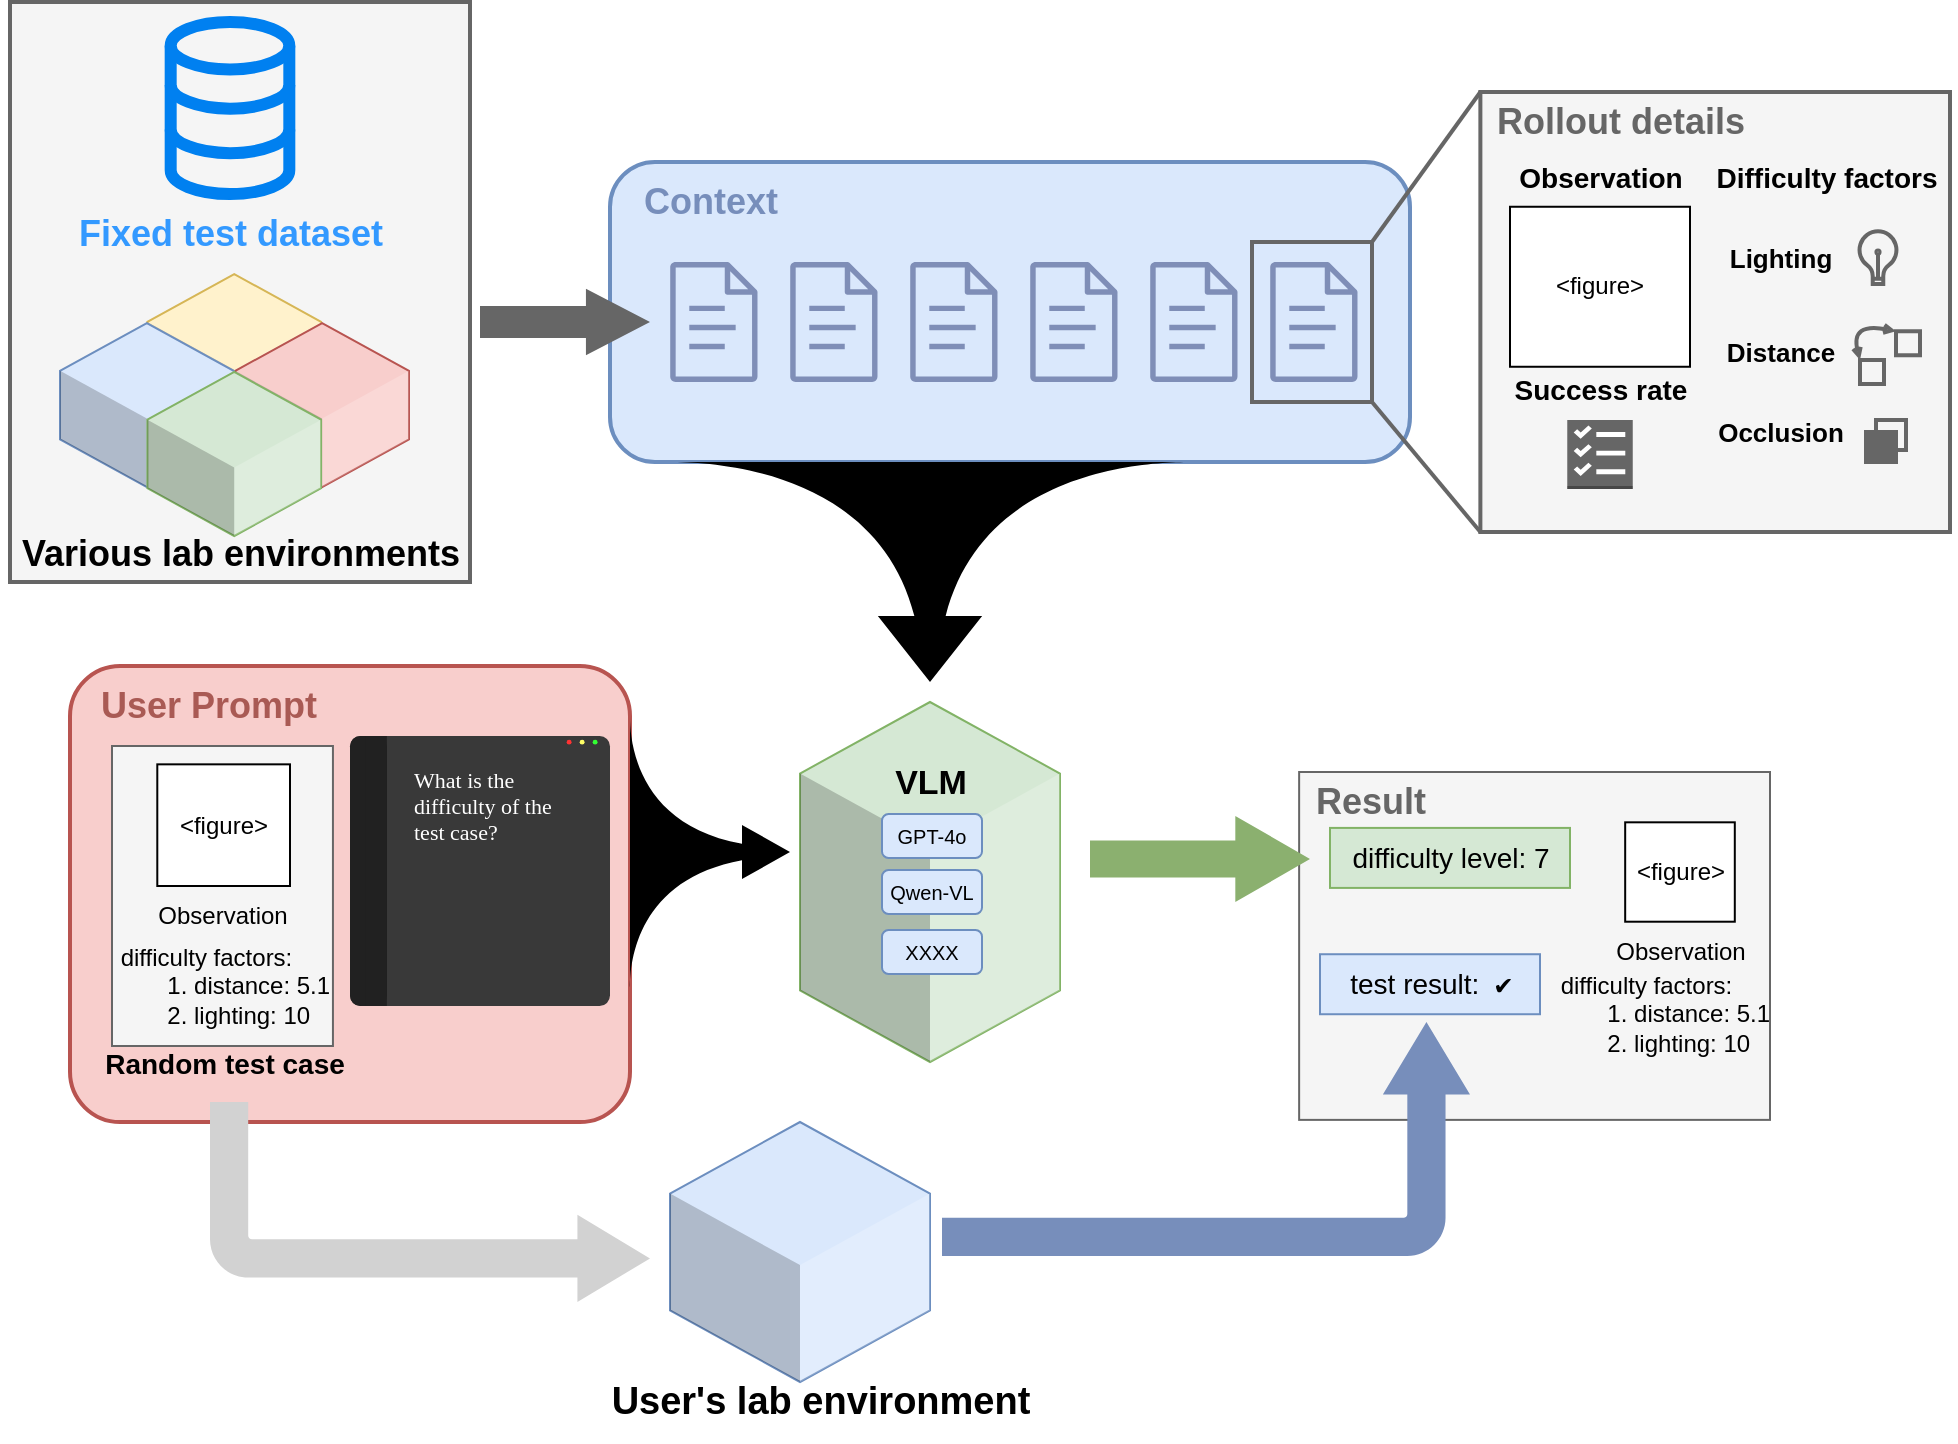 <mxfile version="28.2.1">
  <diagram name="第 1 页" id="pIKOWr3wA6XIwj2baS32">
    <mxGraphModel dx="1103" dy="740" grid="1" gridSize="10" guides="1" tooltips="1" connect="1" arrows="1" fold="1" page="1" pageScale="1" pageWidth="2009" pageHeight="827" math="0" shadow="0">
      <root>
        <mxCell id="0" />
        <mxCell id="1" parent="0" />
        <mxCell id="crVc_9CIVtoh6Q2KUuG3-11" value="" style="rounded=1;whiteSpace=wrap;html=1;fillColor=#f8cecc;strokeColor=#b85450;strokeWidth=2;arcSize=11;" parent="1" vertex="1">
          <mxGeometry x="80" y="382" width="280" height="228" as="geometry" />
        </mxCell>
        <mxCell id="crVc_9CIVtoh6Q2KUuG3-62" value="&lt;font style=&quot;font-size: 18px;&quot;&gt;&lt;b style=&quot;&quot;&gt;User Prompt&lt;/b&gt;&lt;/font&gt;" style="text;html=1;align=center;verticalAlign=middle;resizable=0;points=[];autosize=1;strokeColor=none;fillColor=none;fontColor=light-dark(#a95a54, #ededed);" parent="1" vertex="1">
          <mxGeometry x="84" y="382" width="130" height="40" as="geometry" />
        </mxCell>
        <mxCell id="crVc_9CIVtoh6Q2KUuG3-69" value="" style="group" parent="1" vertex="1" connectable="0">
          <mxGeometry x="100.0" y="422" width="210" height="190" as="geometry" />
        </mxCell>
        <mxCell id="crVc_9CIVtoh6Q2KUuG3-64" value="" style="rounded=0;whiteSpace=wrap;html=1;fillColor=#f5f5f5;fontColor=#333333;strokeColor=#666666;" parent="crVc_9CIVtoh6Q2KUuG3-69" vertex="1">
          <mxGeometry x="1" width="110.47" height="150" as="geometry" />
        </mxCell>
        <mxCell id="crVc_9CIVtoh6Q2KUuG3-65" value="&amp;lt;figure&amp;gt;" style="rounded=0;whiteSpace=wrap;html=1;" parent="crVc_9CIVtoh6Q2KUuG3-69" vertex="1">
          <mxGeometry x="23.65" y="9.17" width="66.35" height="60.83" as="geometry" />
        </mxCell>
        <mxCell id="crVc_9CIVtoh6Q2KUuG3-66" value="Observation" style="text;html=1;align=center;verticalAlign=middle;resizable=0;points=[];autosize=1;strokeColor=none;fillColor=none;" parent="crVc_9CIVtoh6Q2KUuG3-69" vertex="1">
          <mxGeometry x="11.24" y="70.497" width="90" height="30" as="geometry" />
        </mxCell>
        <mxCell id="crVc_9CIVtoh6Q2KUuG3-68" value="&amp;nbsp;difficulty factors:&lt;div&gt;&lt;span style=&quot;white-space: pre;&quot;&gt;&#x9;&lt;/span&gt;1. distance: 5.1&lt;br&gt;&lt;/div&gt;&lt;div&gt;&lt;span style=&quot;white-space: pre;&quot;&gt;&#x9;&lt;/span&gt;2. lighting: 10&lt;br&gt;&lt;/div&gt;" style="text;html=1;align=left;verticalAlign=middle;resizable=0;points=[];autosize=1;strokeColor=none;fillColor=none;" parent="crVc_9CIVtoh6Q2KUuG3-69" vertex="1">
          <mxGeometry y="90" width="130" height="60" as="geometry" />
        </mxCell>
        <mxCell id="SfYlHhHj0-Pd_NAXo6v4-61" value="&lt;font style=&quot;font-size: 14px;&quot;&gt;&lt;b style=&quot;&quot;&gt;Random test case&lt;/b&gt;&lt;/font&gt;" style="text;html=1;align=center;verticalAlign=middle;resizable=0;points=[];autosize=1;strokeColor=none;fillColor=none;fontSize=19;" vertex="1" parent="crVc_9CIVtoh6Q2KUuG3-69">
          <mxGeometry x="-13.0" y="138" width="140" height="40" as="geometry" />
        </mxCell>
        <mxCell id="crVc_9CIVtoh6Q2KUuG3-73" value="" style="verticalLabelPosition=bottom;verticalAlign=top;html=1;shape=mxgraph.infographic.shadedCube;isoAngle=17.09;fillColor=#d5e8d4;strokeColor=#82b366;pointerEvents=0;align=center;fontFamily=Helvetica;fontSize=12;flipH=1;" parent="1" vertex="1">
          <mxGeometry x="445" y="400" width="130" height="180" as="geometry" />
        </mxCell>
        <mxCell id="crVc_9CIVtoh6Q2KUuG3-83" value="" style="group;rotation=0;strokeColor=none;direction=west;convertToSvg=0;" parent="1" vertex="1" connectable="0">
          <mxGeometry x="480" y="420" width="60" height="116" as="geometry" />
        </mxCell>
        <mxCell id="crVc_9CIVtoh6Q2KUuG3-79" value="&lt;span style=&quot;font-size: 10px;&quot;&gt;XXXX&lt;/span&gt;" style="rounded=1;whiteSpace=wrap;html=1;pointerEvents=0;align=center;verticalAlign=middle;fontFamily=Helvetica;fontSize=12;fillColor=#dae8fc;strokeColor=#6c8ebf;rotation=0;" parent="crVc_9CIVtoh6Q2KUuG3-83" vertex="1">
          <mxGeometry x="6" y="94" width="50" height="22" as="geometry" />
        </mxCell>
        <mxCell id="crVc_9CIVtoh6Q2KUuG3-76" value="&lt;font style=&quot;font-size: 17px;&quot;&gt;VLM&lt;/font&gt;" style="text;html=1;align=center;verticalAlign=middle;resizable=0;points=[];autosize=1;strokeColor=none;fillColor=none;fontFamily=Helvetica;fontSize=18;fontColor=default;fontStyle=1;rotation=0;" parent="crVc_9CIVtoh6Q2KUuG3-83" vertex="1">
          <mxGeometry width="60" height="40" as="geometry" />
        </mxCell>
        <mxCell id="crVc_9CIVtoh6Q2KUuG3-77" value="&lt;font style=&quot;font-size: 10px;&quot;&gt;GPT-4o&lt;/font&gt;" style="rounded=1;whiteSpace=wrap;html=1;pointerEvents=0;align=center;verticalAlign=middle;fontFamily=Helvetica;fontSize=12;fillColor=#dae8fc;strokeColor=#6c8ebf;rotation=0;" parent="crVc_9CIVtoh6Q2KUuG3-83" vertex="1">
          <mxGeometry x="6" y="36" width="50" height="22" as="geometry" />
        </mxCell>
        <mxCell id="crVc_9CIVtoh6Q2KUuG3-78" value="&lt;span style=&quot;font-size: 10px;&quot;&gt;Qwen-VL&lt;/span&gt;" style="rounded=1;whiteSpace=wrap;html=1;pointerEvents=0;align=center;verticalAlign=middle;fontFamily=Helvetica;fontSize=12;fillColor=#dae8fc;strokeColor=#6c8ebf;rotation=0;" parent="crVc_9CIVtoh6Q2KUuG3-83" vertex="1">
          <mxGeometry x="6" y="64" width="50" height="22" as="geometry" />
        </mxCell>
        <mxCell id="crVc_9CIVtoh6Q2KUuG3-148" value="" style="group" parent="1" vertex="1" connectable="0">
          <mxGeometry x="220" y="417" width="140" height="135" as="geometry" />
        </mxCell>
        <mxCell id="crVc_9CIVtoh6Q2KUuG3-70" value="" style="rounded=1;whiteSpace=wrap;html=1;pointerEvents=0;align=center;verticalAlign=top;fontFamily=Helvetica;fontSize=12;fontColor=default;fillColor=light-dark(#393939,#EDEDED);gradientColor=none;arcSize=4;strokeColor=none;fillStyle=auto;gradientDirection=west;" parent="crVc_9CIVtoh6Q2KUuG3-148" vertex="1">
          <mxGeometry width="130" height="135" as="geometry" />
        </mxCell>
        <mxCell id="crVc_9CIVtoh6Q2KUuG3-141" value="" style="group" parent="crVc_9CIVtoh6Q2KUuG3-148" vertex="1" connectable="0">
          <mxGeometry width="18.417" height="135" as="geometry" />
        </mxCell>
        <mxCell id="crVc_9CIVtoh6Q2KUuG3-139" value="" style="rounded=1;whiteSpace=wrap;html=1;pointerEvents=0;align=center;verticalAlign=top;fontFamily=Helvetica;fontSize=12;fontColor=default;fillColor=light-dark(#212121,#EDEDED);gradientColor=none;arcSize=28;strokeColor=none;fillStyle=auto;gradientDirection=west;" parent="crVc_9CIVtoh6Q2KUuG3-141" vertex="1">
          <mxGeometry width="18.417" height="135" as="geometry" />
        </mxCell>
        <mxCell id="crVc_9CIVtoh6Q2KUuG3-140" value="" style="rounded=1;whiteSpace=wrap;html=1;pointerEvents=0;align=center;verticalAlign=top;fontFamily=Helvetica;fontSize=12;fontColor=default;fillColor=light-dark(#212121,#EDEDED);gradientColor=none;arcSize=0;strokeColor=none;fillStyle=auto;gradientDirection=west;" parent="crVc_9CIVtoh6Q2KUuG3-141" vertex="1">
          <mxGeometry x="7.583" width="10.833" height="135" as="geometry" />
        </mxCell>
        <mxCell id="crVc_9CIVtoh6Q2KUuG3-147" value="" style="group" parent="crVc_9CIVtoh6Q2KUuG3-148" vertex="1" connectable="0">
          <mxGeometry x="108.333" y="1.841" width="17.333" height="2.455" as="geometry" />
        </mxCell>
        <mxCell id="crVc_9CIVtoh6Q2KUuG3-144" value="" style="ellipse;whiteSpace=wrap;html=1;pointerEvents=0;align=center;verticalAlign=top;fontFamily=Helvetica;fontSize=12;fontColor=default;fillColor=#FFFF66;gradientColor=none;aspect=fixed;strokeColor=none;" parent="crVc_9CIVtoh6Q2KUuG3-147" vertex="1">
          <mxGeometry x="6.5" width="2.455" height="2.455" as="geometry" />
        </mxCell>
        <mxCell id="crVc_9CIVtoh6Q2KUuG3-145" value="" style="ellipse;whiteSpace=wrap;html=1;pointerEvents=0;align=center;verticalAlign=top;fontFamily=Helvetica;fontSize=12;fontColor=default;fillColor=#33FF33;gradientColor=none;aspect=fixed;strokeColor=none;" parent="crVc_9CIVtoh6Q2KUuG3-147" vertex="1">
          <mxGeometry x="13" width="2.455" height="2.455" as="geometry" />
        </mxCell>
        <mxCell id="crVc_9CIVtoh6Q2KUuG3-146" value="" style="ellipse;whiteSpace=wrap;html=1;pointerEvents=0;align=center;verticalAlign=top;fontFamily=Helvetica;fontSize=12;fontColor=default;fillColor=#FF3333;gradientColor=none;aspect=fixed;strokeColor=none;" parent="crVc_9CIVtoh6Q2KUuG3-147" vertex="1">
          <mxGeometry width="2.455" height="2.455" as="geometry" />
        </mxCell>
        <mxCell id="crVc_9CIVtoh6Q2KUuG3-72" value="What is the difficulty of the test case?" style="whiteSpace=wrap;html=1;pointerEvents=0;align=left;verticalAlign=top;fontFamily=Consolas;fontSize=11;fontColor=#FFFFFF;fillColor=none;gradientColor=none;strokeColor=none;" parent="crVc_9CIVtoh6Q2KUuG3-148" vertex="1">
          <mxGeometry x="30" y="8.591" width="80" height="36.818" as="geometry" />
        </mxCell>
        <mxCell id="crVc_9CIVtoh6Q2KUuG3-149" value="" style="shape=stencil(tZXRjoIwEEW/pq+bluqafdx0d/+jYpXG2pIWFf/ewhRiEVhCIDGYmUtPbzsziihzGc8FSnCG6A9KEoKxf/r43om5y0VaQPLGreR7JUBxhTVncZeHIjCkzoSVRaXSX4S//TvVh7LUaO0h0mgXKS+6h3Gp/VpcAixs/4ii3PMvohA2mIQsSv6mYz+264DJSn5jbON+cb/LgWPHZK3CLQYm87GU+cxQc1O25+n5ZM1VH3rN2Gquxvu9HUYIszjstTOwKWVHY8WIG5jm1ChjfQK+691AYCCMXe5RKtWzvkpPWJ3z6mfkTWjki7mJfy6rn9yW/mqBQOJLfJAIUiYQbho5xKH5ShrkXZBDvJvkQUn9cohNfIo5iG1n2PAMxucCNugMRLcgrQ8S33gowFenIDguSHv0piLTPCjjxEhT+vxAX0K7w2wMjeLbxNVZ+OOtE08=);whiteSpace=wrap;html=1;strokeWidth=2;gradientColor=none;editable=1;movable=1;resizable=1;rotatable=1;deletable=1;locked=0;connectable=1;strokeColor=none;fillColor=light-dark(#a95a54, #2b82da);flipH=0;direction=north;" parent="1" vertex="1">
          <mxGeometry x="360" y="407.25" width="80" height="135.5" as="geometry" />
        </mxCell>
        <mxCell id="hDEv1wbBDbdIeiEGGIjY-2" value="" style="group" parent="1" vertex="1" connectable="0">
          <mxGeometry x="690" y="435" width="240" height="205" as="geometry" />
        </mxCell>
        <mxCell id="hDEv1wbBDbdIeiEGGIjY-3" value="" style="rounded=0;whiteSpace=wrap;html=1;fillColor=#f5f5f5;fontColor=#333333;strokeColor=#666666;" parent="hDEv1wbBDbdIeiEGGIjY-2" vertex="1">
          <mxGeometry x="4.57" width="235.43" height="173.939" as="geometry" />
        </mxCell>
        <mxCell id="hDEv1wbBDbdIeiEGGIjY-4" value="&amp;lt;figure&amp;gt;" style="rounded=0;whiteSpace=wrap;html=1;" parent="hDEv1wbBDbdIeiEGGIjY-2" vertex="1">
          <mxGeometry x="167.59" y="25.159" width="54.81" height="49.694" as="geometry" />
        </mxCell>
        <mxCell id="hDEv1wbBDbdIeiEGGIjY-5" value="Observation" style="text;html=1;align=center;verticalAlign=middle;resizable=0;points=[];autosize=1;strokeColor=none;fillColor=none;" parent="hDEv1wbBDbdIeiEGGIjY-2" vertex="1">
          <mxGeometry x="150" y="74.851" width="90" height="30" as="geometry" />
        </mxCell>
        <mxCell id="hDEv1wbBDbdIeiEGGIjY-7" value="&amp;nbsp;difficulty factors:&lt;div&gt;&lt;span style=&quot;white-space: pre;&quot;&gt;&#x9;&lt;/span&gt;1. distance: 5.1&lt;br&gt;&lt;/div&gt;&lt;div&gt;&lt;span style=&quot;white-space: pre;&quot;&gt;&#x9;&lt;/span&gt;2. lighting: 10&lt;br&gt;&lt;/div&gt;" style="text;html=1;align=left;verticalAlign=middle;resizable=0;points=[];autosize=1;strokeColor=none;fillColor=none;" parent="hDEv1wbBDbdIeiEGGIjY-2" vertex="1">
          <mxGeometry x="130" y="91.119" width="130" height="60" as="geometry" />
        </mxCell>
        <mxCell id="hDEv1wbBDbdIeiEGGIjY-19" value="&lt;font style=&quot;font-size: 14px;&quot;&gt;difficulty level: 7&lt;/font&gt;" style="text;html=1;align=center;verticalAlign=middle;resizable=0;points=[];autosize=1;strokeColor=#82b366;fillColor=#d5e8d4;" parent="hDEv1wbBDbdIeiEGGIjY-2" vertex="1">
          <mxGeometry x="20.0" y="27.955" width="120" height="30" as="geometry" />
        </mxCell>
        <mxCell id="hDEv1wbBDbdIeiEGGIjY-23" value="&lt;span style=&quot;font-size: 14px;&quot;&gt;test result:&amp;nbsp;&amp;nbsp;&lt;/span&gt;&lt;span style=&quot;color: rgba(0, 0, 0, 0); font-family: monospace; font-size: 0px; text-align: start;&quot;&gt;&lt;span style=&quot;color: rgb(0, 0, 0); font-family: Consolas, Courier, monospace; font-size: 14px; text-wrap-mode: wrap;&quot;&gt;✔&lt;/span&gt;%3CmxGraphModel%3E%3Croot%3E%3CmxCell%20id%3D%220%22%2F%3E%3CmxCell%20id%3D%221%22%20parent%3D%220%22%2F%3E%3CmxCell%20id%3D%222%22%20value%3D%22%26lt%3Bfont%20style%3D%26quot%3Bfont-size%3A%2014px%3B%26quot%3B%26gt%3Bdifficulty%20level%3A%207%26lt%3B%2Ffont%26gt%3B%22%20style%3D%22text%3Bhtml%3D1%3Balign%3Dcenter%3BverticalAlign%3Dmiddle%3Bresizable%3D0%3Bpoints%3D%5B%5D%3Bautosize%3D1%3BstrokeColor%3D%2382b366%3BfillColor%3D%23d5e8d4%3B%22%20vertex%3D%221%22%20parent%3D%221%22%3E%3CmxGeometry%20x%3D%22710%22%20y%3D%22462.955%22%20width%3D%22120%22%20height%3D%2230%22%20as%3D%22geometry%22%2F%3E%3C%2FmxCell%3E%3C%2Froot%3E%3C%2FmxGraphModel%3E&lt;/span&gt;" style="text;html=1;align=center;verticalAlign=middle;resizable=0;points=[];autosize=1;strokeColor=#6c8ebf;fillColor=#dae8fc;" parent="hDEv1wbBDbdIeiEGGIjY-2" vertex="1">
          <mxGeometry x="15" y="91.12" width="110" height="30" as="geometry" />
        </mxCell>
        <mxCell id="YuzXlIb3XmI25RvReBje-1" value="&lt;font style=&quot;font-size: 18px;&quot;&gt;&lt;b style=&quot;&quot;&gt;Result&lt;/b&gt;&lt;/font&gt;" style="text;html=1;align=center;verticalAlign=middle;resizable=0;points=[];autosize=1;strokeColor=none;fillColor=none;fontColor=light-dark(#666666, #ededed);" parent="hDEv1wbBDbdIeiEGGIjY-2" vertex="1">
          <mxGeometry y="-5" width="80" height="40" as="geometry" />
        </mxCell>
        <mxCell id="hDEv1wbBDbdIeiEGGIjY-8" value="" style="verticalLabelPosition=bottom;verticalAlign=top;html=1;shape=mxgraph.infographic.shadedCube;isoAngle=17.09;fillColor=#dae8fc;strokeColor=#6c8ebf;pointerEvents=0;align=center;fontFamily=Helvetica;fontSize=12;flipH=1;" parent="1" vertex="1">
          <mxGeometry x="380" y="610" width="130" height="130" as="geometry" />
        </mxCell>
        <mxCell id="hDEv1wbBDbdIeiEGGIjY-10" value="" style="html=1;shadow=0;dashed=0;align=center;verticalAlign=middle;shape=mxgraph.arrows2.bendArrow;dy=9.55;dx=36.29;notch=0;arrowHead=43.57;rounded=1;flipV=1;fillColor=light-dark(#D2D2D2,#EDEDED);strokeColor=none;" parent="1" vertex="1">
          <mxGeometry x="150" y="600" width="220" height="100" as="geometry" />
        </mxCell>
        <mxCell id="hDEv1wbBDbdIeiEGGIjY-18" value="" style="html=1;shadow=0;dashed=0;align=center;verticalAlign=middle;shape=mxgraph.arrows2.arrow;dy=0.57;dx=37.34;notch=0;fillColor=light-dark(#8bb06f, #ededed);strokeColor=none;" parent="1" vertex="1">
          <mxGeometry x="590" y="457" width="110" height="43" as="geometry" />
        </mxCell>
        <mxCell id="hDEv1wbBDbdIeiEGGIjY-20" value="" style="html=1;shadow=0;dashed=0;align=center;verticalAlign=middle;shape=mxgraph.arrows2.bendArrow;dy=9.55;dx=36.29;notch=0;arrowHead=43.57;rounded=1;flipV=1;fillColor=light-dark(#778ebb, #EDEDED);strokeColor=none;direction=south;" parent="1" vertex="1">
          <mxGeometry x="516" y="560" width="264" height="117" as="geometry" />
        </mxCell>
        <mxCell id="crVc_9CIVtoh6Q2KUuG3-3" value="" style="rounded=1;whiteSpace=wrap;html=1;fillColor=#dae8fc;strokeColor=#6c8ebf;strokeWidth=2;" parent="1" vertex="1">
          <mxGeometry x="350" y="130" width="400" height="150" as="geometry" />
        </mxCell>
        <mxCell id="crVc_9CIVtoh6Q2KUuG3-4" value="&lt;font style=&quot;font-size: 18px; color: light-dark(rgb(119, 142, 187), rgb(43, 130, 218));&quot;&gt;&lt;b style=&quot;&quot;&gt;Context&lt;/b&gt;&lt;/font&gt;" style="text;html=1;align=center;verticalAlign=middle;resizable=0;points=[];autosize=1;strokeColor=none;fillColor=none;" parent="1" vertex="1">
          <mxGeometry x="355.001" y="130" width="90" height="40" as="geometry" />
        </mxCell>
        <mxCell id="crVc_9CIVtoh6Q2KUuG3-55" value="" style="shape=stencil(tZXRjoIwEEW/pq+bluqafdx0d/+jYpXG2pIWFf/ewhRiEVhCIDGYmUtPbzsziihzGc8FSnCG6A9KEoKxf/r43om5y0VaQPLGreR7JUBxhTVncZeHIjCkzoSVRaXSX4S//TvVh7LUaO0h0mgXKS+6h3Gp/VpcAixs/4ii3PMvohA2mIQsSv6mYz+264DJSn5jbON+cb/LgWPHZK3CLQYm87GU+cxQc1O25+n5ZM1VH3rN2Gquxvu9HUYIszjstTOwKWVHY8WIG5jm1ChjfQK+691AYCCMXe5RKtWzvkpPWJ3z6mfkTWjki7mJfy6rn9yW/mqBQOJLfJAIUiYQbho5xKH5ShrkXZBDvJvkQUn9cohNfIo5iG1n2PAMxucCNugMRLcgrQ8S33gowFenIDguSHv0piLTPCjjxEhT+vxAX0K7w2wMjeLbxNVZ+OOtE08=);whiteSpace=wrap;html=1;strokeWidth=2;gradientColor=none;editable=1;movable=1;resizable=1;rotatable=1;deletable=1;locked=0;connectable=1;strokeColor=none;fillColor=light-dark(#778ebb, #2b82da);flipH=0;" parent="1" vertex="1">
          <mxGeometry x="379.65" y="280" width="260.7" height="110" as="geometry" />
        </mxCell>
        <mxCell id="SfYlHhHj0-Pd_NAXo6v4-15" value="" style="sketch=0;outlineConnect=0;fontColor=#232F3E;gradientColor=none;fillColor=light-dark(#7f8eb7, #bec8d4);strokeColor=none;dashed=0;verticalLabelPosition=bottom;verticalAlign=top;align=center;html=1;fontSize=12;fontStyle=0;aspect=fixed;pointerEvents=1;shape=mxgraph.aws4.document;" vertex="1" parent="1">
          <mxGeometry x="380" y="180" width="43.85" height="60" as="geometry" />
        </mxCell>
        <mxCell id="SfYlHhHj0-Pd_NAXo6v4-16" value="" style="sketch=0;outlineConnect=0;fontColor=#232F3E;gradientColor=none;fillColor=light-dark(#7f8eb7, #bec8d4);strokeColor=none;dashed=0;verticalLabelPosition=bottom;verticalAlign=top;align=center;html=1;fontSize=12;fontStyle=0;aspect=fixed;pointerEvents=1;shape=mxgraph.aws4.document;" vertex="1" parent="1">
          <mxGeometry x="440" y="180" width="43.85" height="60" as="geometry" />
        </mxCell>
        <mxCell id="SfYlHhHj0-Pd_NAXo6v4-19" value="" style="sketch=0;outlineConnect=0;fontColor=#232F3E;gradientColor=none;fillColor=light-dark(#7f8eb7, #bec8d4);strokeColor=none;dashed=0;verticalLabelPosition=bottom;verticalAlign=top;align=center;html=1;fontSize=12;fontStyle=0;aspect=fixed;pointerEvents=1;shape=mxgraph.aws4.document;" vertex="1" parent="1">
          <mxGeometry x="500" y="180" width="43.85" height="60" as="geometry" />
        </mxCell>
        <mxCell id="SfYlHhHj0-Pd_NAXo6v4-20" value="" style="sketch=0;outlineConnect=0;fontColor=#232F3E;gradientColor=none;fillColor=light-dark(#7f8eb7, #bec8d4);strokeColor=none;dashed=0;verticalLabelPosition=bottom;verticalAlign=top;align=center;html=1;fontSize=12;fontStyle=0;aspect=fixed;pointerEvents=1;shape=mxgraph.aws4.document;" vertex="1" parent="1">
          <mxGeometry x="560" y="180" width="43.85" height="60" as="geometry" />
        </mxCell>
        <mxCell id="SfYlHhHj0-Pd_NAXo6v4-21" value="" style="sketch=0;outlineConnect=0;fontColor=#232F3E;gradientColor=none;fillColor=light-dark(#7f8eb7, #bec8d4);strokeColor=none;dashed=0;verticalLabelPosition=bottom;verticalAlign=top;align=center;html=1;fontSize=12;fontStyle=0;aspect=fixed;pointerEvents=1;shape=mxgraph.aws4.document;" vertex="1" parent="1">
          <mxGeometry x="620" y="180" width="43.85" height="60" as="geometry" />
        </mxCell>
        <mxCell id="SfYlHhHj0-Pd_NAXo6v4-22" value="" style="sketch=0;outlineConnect=0;fontColor=#232F3E;gradientColor=none;fillColor=light-dark(#7f8eb7, #bec8d4);strokeColor=none;dashed=0;verticalLabelPosition=bottom;verticalAlign=top;align=center;html=1;fontSize=12;fontStyle=0;aspect=fixed;pointerEvents=1;shape=mxgraph.aws4.document;" vertex="1" parent="1">
          <mxGeometry x="680" y="180" width="43.85" height="60" as="geometry" />
        </mxCell>
        <mxCell id="SfYlHhHj0-Pd_NAXo6v4-24" style="rounded=0;orthogonalLoop=1;jettySize=auto;html=1;exitX=1;exitY=0;exitDx=0;exitDy=0;entryX=0;entryY=0;entryDx=0;entryDy=0;endArrow=none;endFill=0;strokeWidth=2;strokeColor=light-dark(#666666, #ededed);" edge="1" parent="1" source="SfYlHhHj0-Pd_NAXo6v4-23" target="crVc_9CIVtoh6Q2KUuG3-6">
          <mxGeometry relative="1" as="geometry" />
        </mxCell>
        <mxCell id="SfYlHhHj0-Pd_NAXo6v4-23" value="" style="rounded=0;whiteSpace=wrap;html=1;fillColor=none;strokeWidth=2;strokeColor=light-dark(#666666, #ededed);" vertex="1" parent="1">
          <mxGeometry x="671" y="170" width="60" height="80" as="geometry" />
        </mxCell>
        <mxCell id="crVc_9CIVtoh6Q2KUuG3-6" value="" style="rounded=0;whiteSpace=wrap;html=1;fillColor=#f5f5f5;fontColor=#333333;strokeColor=#666666;strokeWidth=2;" parent="1" vertex="1">
          <mxGeometry x="785.19" y="95" width="234.81" height="220" as="geometry" />
        </mxCell>
        <mxCell id="crVc_9CIVtoh6Q2KUuG3-7" value="&amp;lt;figure&amp;gt;" style="rounded=0;whiteSpace=wrap;html=1;" parent="1" vertex="1">
          <mxGeometry x="800" y="152.38" width="90" height="80" as="geometry" />
        </mxCell>
        <mxCell id="crVc_9CIVtoh6Q2KUuG3-8" value="Observation" style="text;html=1;align=center;verticalAlign=middle;resizable=0;points=[];autosize=1;strokeColor=none;fillColor=none;fontStyle=1;fontSize=14;" parent="1" vertex="1">
          <mxGeometry x="795" y="123.376" width="100" height="30" as="geometry" />
        </mxCell>
        <mxCell id="crVc_9CIVtoh6Q2KUuG3-9" value="&lt;font style=&quot;font-size: 14px;&quot;&gt;&lt;b&gt;Success rate&lt;/b&gt;&lt;/font&gt;" style="text;html=1;align=center;verticalAlign=middle;resizable=0;points=[];autosize=1;strokeColor=none;fillColor=none;" parent="1" vertex="1">
          <mxGeometry x="790.002" y="229.004" width="110" height="30" as="geometry" />
        </mxCell>
        <mxCell id="crVc_9CIVtoh6Q2KUuG3-10" value="&lt;font style=&quot;font-size: 14px;&quot;&gt;&lt;b&gt;Difficulty factors&lt;/b&gt;&lt;/font&gt;" style="text;html=1;align=center;verticalAlign=middle;resizable=0;points=[];autosize=1;strokeColor=none;fillColor=none;" parent="1" vertex="1">
          <mxGeometry x="893" y="123.373" width="130" height="30" as="geometry" />
        </mxCell>
        <mxCell id="SfYlHhHj0-Pd_NAXo6v4-25" style="rounded=0;orthogonalLoop=1;jettySize=auto;html=1;exitX=1;exitY=1;exitDx=0;exitDy=0;entryX=0;entryY=1;entryDx=0;entryDy=0;endArrow=none;endFill=0;strokeWidth=2;strokeColor=light-dark(#666666, #ededed);" edge="1" parent="1" source="SfYlHhHj0-Pd_NAXo6v4-23" target="crVc_9CIVtoh6Q2KUuG3-6">
          <mxGeometry relative="1" as="geometry">
            <mxPoint x="800" y="240" as="sourcePoint" />
            <mxPoint x="880" y="180" as="targetPoint" />
          </mxGeometry>
        </mxCell>
        <mxCell id="SfYlHhHj0-Pd_NAXo6v4-26" value="&lt;font style=&quot;font-size: 18px;&quot;&gt;&lt;b style=&quot;&quot;&gt;Rollout details&lt;/b&gt;&lt;/font&gt;" style="text;html=1;align=center;verticalAlign=middle;resizable=0;points=[];autosize=1;strokeColor=none;fillColor=none;fontColor=light-dark(#666666, #ededed);" vertex="1" parent="1">
          <mxGeometry x="780" y="90" width="150" height="40" as="geometry" />
        </mxCell>
        <mxCell id="SfYlHhHj0-Pd_NAXo6v4-32" value="" style="group" vertex="1" connectable="0" parent="1">
          <mxGeometry x="70" y="60" width="225.43" height="286.05" as="geometry" />
        </mxCell>
        <mxCell id="SfYlHhHj0-Pd_NAXo6v4-42" value="" style="rounded=0;whiteSpace=wrap;html=1;fillColor=#f5f5f5;fontColor=#333333;strokeColor=#666666;strokeWidth=2;" vertex="1" parent="SfYlHhHj0-Pd_NAXo6v4-32">
          <mxGeometry x="-20" y="-10" width="230" height="290" as="geometry" />
        </mxCell>
        <mxCell id="SfYlHhHj0-Pd_NAXo6v4-6" value="" style="html=1;verticalLabelPosition=bottom;align=center;labelBackgroundColor=#ffffff;verticalAlign=top;strokeWidth=6;strokeColor=#0080F0;shadow=0;dashed=0;shape=mxgraph.ios7.icons.data;fillColor=none;" vertex="1" parent="SfYlHhHj0-Pd_NAXo6v4-32">
          <mxGeometry x="60.34" width="59.32" height="86.05" as="geometry" />
        </mxCell>
        <mxCell id="SfYlHhHj0-Pd_NAXo6v4-27" value="&lt;font style=&quot;font-size: 18px;&quot;&gt;&lt;b style=&quot;&quot;&gt;Fixed test dataset&lt;/b&gt;&lt;/font&gt;" style="text;html=1;align=center;verticalAlign=middle;resizable=0;points=[];autosize=1;strokeColor=none;fillColor=none;fontColor=light-dark(#3399FF,#EDEDED);" vertex="1" parent="SfYlHhHj0-Pd_NAXo6v4-32">
          <mxGeometry y="86.05" width="180" height="40" as="geometry" />
        </mxCell>
        <mxCell id="SfYlHhHj0-Pd_NAXo6v4-40" value="" style="group" vertex="1" connectable="0" parent="SfYlHhHj0-Pd_NAXo6v4-32">
          <mxGeometry x="-25" y="126.05" width="240" height="160" as="geometry" />
        </mxCell>
        <mxCell id="SfYlHhHj0-Pd_NAXo6v4-31" value="" style="group;aspect=fixed;" vertex="1" connectable="0" parent="SfYlHhHj0-Pd_NAXo6v4-40">
          <mxGeometry x="30" width="174.49" height="130.95" as="geometry" />
        </mxCell>
        <mxCell id="SfYlHhHj0-Pd_NAXo6v4-29" value="" style="verticalLabelPosition=bottom;verticalAlign=top;html=1;shape=mxgraph.infographic.shadedCube;isoAngle=17.09;fillColor=#fff2cc;strokeColor=#d6b656;pointerEvents=0;align=center;fontFamily=Helvetica;fontSize=12;flipH=1;" vertex="1" parent="SfYlHhHj0-Pd_NAXo6v4-31">
          <mxGeometry x="43.694" width="86.85" height="82.036" as="geometry" />
        </mxCell>
        <mxCell id="SfYlHhHj0-Pd_NAXo6v4-30" value="" style="verticalLabelPosition=bottom;verticalAlign=top;html=1;shape=mxgraph.infographic.shadedCube;isoAngle=17.09;fillColor=#f8cecc;strokeColor=#b85450;pointerEvents=0;align=center;fontFamily=Helvetica;fontSize=12;flipH=1;" vertex="1" parent="SfYlHhHj0-Pd_NAXo6v4-31">
          <mxGeometry x="87.64" y="24.477" width="86.85" height="82.036" as="geometry" />
        </mxCell>
        <mxCell id="SfYlHhHj0-Pd_NAXo6v4-1" value="" style="verticalLabelPosition=bottom;verticalAlign=top;html=1;shape=mxgraph.infographic.shadedCube;isoAngle=17.09;fillColor=#dae8fc;strokeColor=#6c8ebf;pointerEvents=0;align=center;fontFamily=Helvetica;fontSize=12;flipH=1;" vertex="1" parent="SfYlHhHj0-Pd_NAXo6v4-31">
          <mxGeometry y="24.477" width="86.85" height="82.036" as="geometry" />
        </mxCell>
        <mxCell id="SfYlHhHj0-Pd_NAXo6v4-28" value="" style="verticalLabelPosition=bottom;verticalAlign=top;html=1;shape=mxgraph.infographic.shadedCube;isoAngle=17.09;fillColor=#d5e8d4;strokeColor=#82b366;pointerEvents=0;align=center;fontFamily=Helvetica;fontSize=12;flipH=1;" vertex="1" parent="SfYlHhHj0-Pd_NAXo6v4-31">
          <mxGeometry x="43.694" y="48.914" width="86.85" height="82.036" as="geometry" />
        </mxCell>
        <mxCell id="SfYlHhHj0-Pd_NAXo6v4-33" value="&lt;font style=&quot;font-size: 18px;&quot;&gt;&lt;b style=&quot;&quot;&gt;Various lab environments&lt;/b&gt;&lt;/font&gt;" style="text;html=1;align=center;verticalAlign=middle;resizable=0;points=[];autosize=1;strokeColor=none;fillColor=none;fontColor=light-dark(#000000,#EDEDED);" vertex="1" parent="SfYlHhHj0-Pd_NAXo6v4-40">
          <mxGeometry y="120" width="240" height="40" as="geometry" />
        </mxCell>
        <mxCell id="SfYlHhHj0-Pd_NAXo6v4-43" value="" style="html=1;shadow=0;dashed=0;align=center;verticalAlign=middle;shape=mxgraph.arrows2.arrow;dy=0.52;dx=32.03;notch=0;fillColor=light-dark(#666666, #ededed);strokeColor=none;" vertex="1" parent="1">
          <mxGeometry x="285" y="193.38" width="85" height="33.25" as="geometry" />
        </mxCell>
        <mxCell id="SfYlHhHj0-Pd_NAXo6v4-44" value="" style="outlineConnect=0;dashed=0;verticalLabelPosition=bottom;verticalAlign=top;align=center;html=1;shape=mxgraph.aws3.checklist;fillColor=light-dark(#666666, #5f8130);gradientColor=none;strokeColor=default;" vertex="1" parent="1">
          <mxGeometry x="828.63" y="259" width="32.75" height="34.5" as="geometry" />
        </mxCell>
        <mxCell id="SfYlHhHj0-Pd_NAXo6v4-45" value="&lt;font&gt;&lt;b&gt;Lighting&lt;/b&gt;&lt;/font&gt;" style="text;html=1;align=center;verticalAlign=middle;resizable=0;points=[];autosize=1;strokeColor=none;fillColor=none;fontSize=13;" vertex="1" parent="1">
          <mxGeometry x="900" y="163.38" width="70" height="30" as="geometry" />
        </mxCell>
        <mxCell id="SfYlHhHj0-Pd_NAXo6v4-46" value="" style="html=1;verticalLabelPosition=bottom;align=center;labelBackgroundColor=#ffffff;verticalAlign=top;strokeWidth=2;strokeColor=light-dark(#666666, #32a0ff);shadow=0;dashed=0;shape=mxgraph.ios7.icons.lightbulb;fillColor=none;" vertex="1" parent="1">
          <mxGeometry x="974" y="164.68" width="20" height="26.32" as="geometry" />
        </mxCell>
        <mxCell id="SfYlHhHj0-Pd_NAXo6v4-47" value="&lt;font&gt;&lt;b&gt;Distance&lt;/b&gt;&lt;/font&gt;" style="text;html=1;align=center;verticalAlign=middle;resizable=0;points=[];autosize=1;strokeColor=none;fillColor=none;fontSize=13;" vertex="1" parent="1">
          <mxGeometry x="895" y="210" width="80" height="30" as="geometry" />
        </mxCell>
        <mxCell id="SfYlHhHj0-Pd_NAXo6v4-48" value="&lt;b&gt;Occlusion&lt;/b&gt;" style="text;html=1;align=center;verticalAlign=middle;resizable=0;points=[];autosize=1;strokeColor=none;fillColor=none;fontSize=13;" vertex="1" parent="1">
          <mxGeometry x="890" y="250" width="90" height="30" as="geometry" />
        </mxCell>
        <mxCell id="SfYlHhHj0-Pd_NAXo6v4-53" style="rounded=0;orthogonalLoop=1;jettySize=auto;html=1;exitX=0;exitY=0;exitDx=0;exitDy=0;entryX=0;entryY=0;entryDx=0;entryDy=0;endArrow=open;endFill=0;startArrow=open;startFill=0;startSize=2;endSize=2;curved=1;strokeColor=#666666;strokeWidth=2;" edge="1" parent="1" source="SfYlHhHj0-Pd_NAXo6v4-51" target="SfYlHhHj0-Pd_NAXo6v4-52">
          <mxGeometry relative="1" as="geometry">
            <Array as="points">
              <mxPoint x="970" y="210" />
            </Array>
          </mxGeometry>
        </mxCell>
        <mxCell id="SfYlHhHj0-Pd_NAXo6v4-51" value="" style="whiteSpace=wrap;html=1;aspect=fixed;fillColor=none;strokeColor=#666666;strokeWidth=2;" vertex="1" parent="1">
          <mxGeometry x="975" y="229" width="12" height="12" as="geometry" />
        </mxCell>
        <mxCell id="SfYlHhHj0-Pd_NAXo6v4-52" value="" style="whiteSpace=wrap;html=1;aspect=fixed;fillColor=none;strokeColor=light-dark(#666666,#EDEDED);strokeWidth=2;" vertex="1" parent="1">
          <mxGeometry x="993" y="214.63" width="12" height="12" as="geometry" />
        </mxCell>
        <mxCell id="SfYlHhHj0-Pd_NAXo6v4-57" value="" style="whiteSpace=wrap;html=1;aspect=fixed;fillColor=#666666;strokeColor=#666666;strokeWidth=2;" vertex="1" parent="1">
          <mxGeometry x="978" y="265" width="15" height="15" as="geometry" />
        </mxCell>
        <mxCell id="SfYlHhHj0-Pd_NAXo6v4-58" value="" style="whiteSpace=wrap;html=1;aspect=fixed;fillColor=none;strokeColor=#666666;strokeWidth=2;" vertex="1" parent="1">
          <mxGeometry x="983" y="259" width="15" height="15" as="geometry" />
        </mxCell>
        <mxCell id="SfYlHhHj0-Pd_NAXo6v4-60" value="&lt;font&gt;&lt;b&gt;User&#39;s lab environment&lt;/b&gt;&lt;/font&gt;" style="text;html=1;align=center;verticalAlign=middle;resizable=0;points=[];autosize=1;strokeColor=none;fillColor=none;fontSize=19;" vertex="1" parent="1">
          <mxGeometry x="340" y="730" width="230" height="40" as="geometry" />
        </mxCell>
      </root>
    </mxGraphModel>
  </diagram>
</mxfile>
